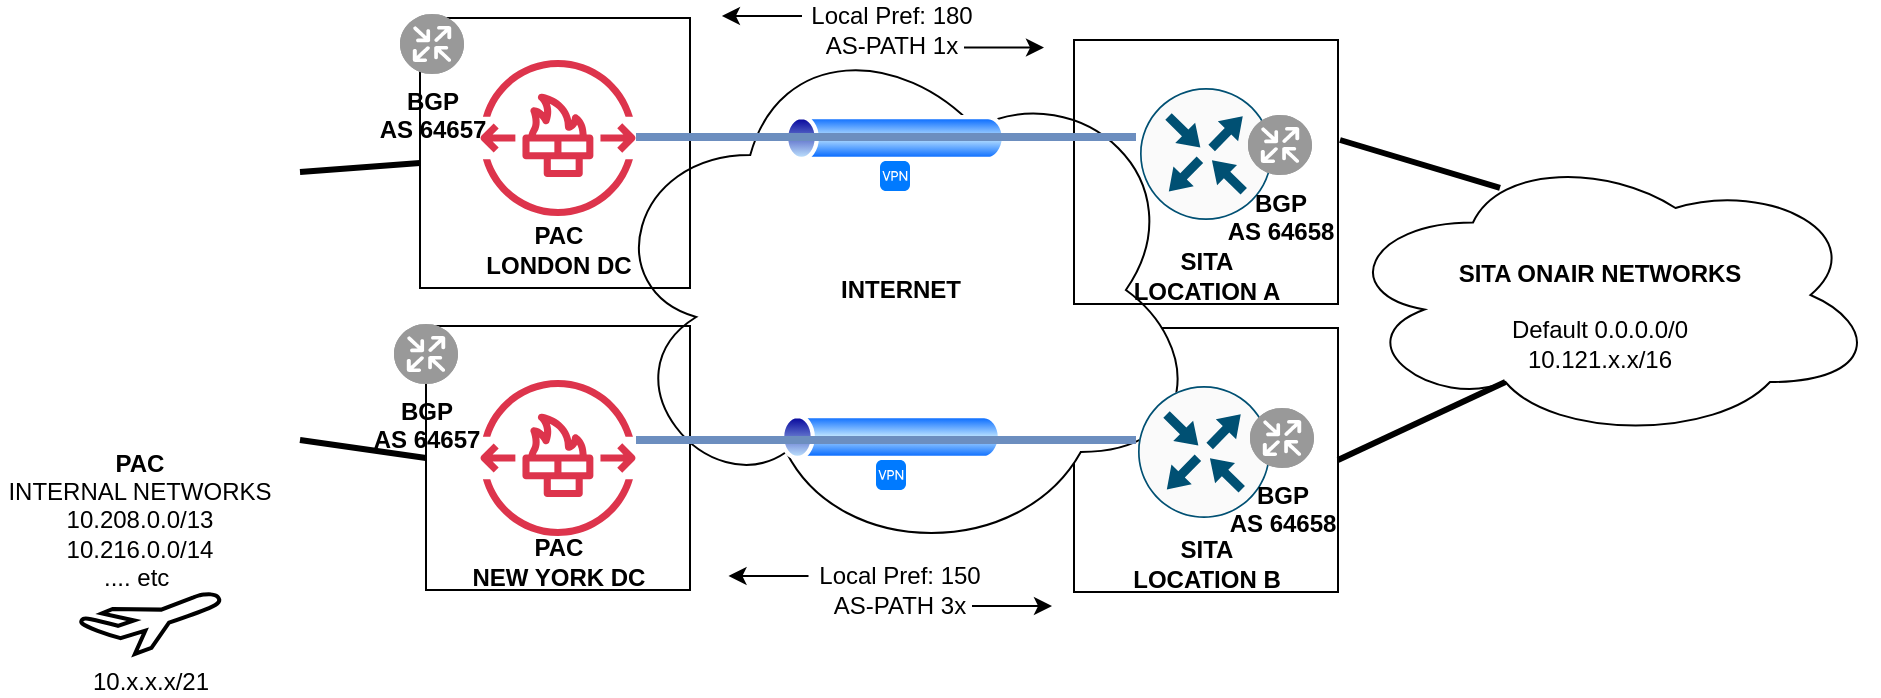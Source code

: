 <mxfile version="24.7.7">
  <diagram name="Page-1" id="wM4_WcVJhTHku1FO88cY">
    <mxGraphModel dx="1102" dy="752" grid="1" gridSize="10" guides="1" tooltips="1" connect="1" arrows="1" fold="1" page="1" pageScale="1" pageWidth="1100" pageHeight="850" math="0" shadow="0">
      <root>
        <mxCell id="0" />
        <mxCell id="1" parent="0" />
        <mxCell id="KBhUbNRlij_uPpNZcL6_-18" value="" style="ellipse;shape=cloud;whiteSpace=wrap;html=1;fillColor=none;" parent="1" vertex="1">
          <mxGeometry x="699" y="255" width="270" height="145" as="geometry" />
        </mxCell>
        <mxCell id="KBhUbNRlij_uPpNZcL6_-1" value="" style="whiteSpace=wrap;html=1;aspect=fixed;fillColor=none;" parent="1" vertex="1">
          <mxGeometry x="567" y="344" width="132" height="132" as="geometry" />
        </mxCell>
        <mxCell id="KBhUbNRlij_uPpNZcL6_-2" value="" style="sketch=0;outlineConnect=0;fontColor=#232F3E;gradientColor=none;fillColor=#DD344C;strokeColor=none;dashed=0;verticalLabelPosition=bottom;verticalAlign=top;align=center;html=1;fontSize=12;fontStyle=0;aspect=fixed;pointerEvents=1;shape=mxgraph.aws4.network_firewall_endpoints;" parent="1" vertex="1">
          <mxGeometry x="270" y="210" width="78" height="78" as="geometry" />
        </mxCell>
        <mxCell id="KBhUbNRlij_uPpNZcL6_-3" value="" style="sketch=0;outlineConnect=0;fontColor=#232F3E;gradientColor=none;fillColor=#DD344C;strokeColor=none;dashed=0;verticalLabelPosition=bottom;verticalAlign=top;align=center;html=1;fontSize=12;fontStyle=0;aspect=fixed;pointerEvents=1;shape=mxgraph.aws4.network_firewall_endpoints;" parent="1" vertex="1">
          <mxGeometry x="270" y="370" width="78" height="78" as="geometry" />
        </mxCell>
        <mxCell id="KBhUbNRlij_uPpNZcL6_-4" value="INTERNET" style="ellipse;shape=cloud;whiteSpace=wrap;html=1;fontStyle=1" parent="1" vertex="1">
          <mxGeometry x="330" y="190" width="300.5" height="270" as="geometry" />
        </mxCell>
        <mxCell id="KBhUbNRlij_uPpNZcL6_-5" value="" style="sketch=0;points=[[0.5,0,0],[1,0.5,0],[0.5,1,0],[0,0.5,0],[0.145,0.145,0],[0.856,0.145,0],[0.855,0.856,0],[0.145,0.855,0]];verticalLabelPosition=bottom;html=1;verticalAlign=top;aspect=fixed;align=center;pointerEvents=1;shape=mxgraph.cisco19.rect;prIcon=router;fillColor=#FAFAFA;strokeColor=#005073;" parent="1" vertex="1">
          <mxGeometry x="600" y="224" width="66" height="66" as="geometry" />
        </mxCell>
        <mxCell id="KBhUbNRlij_uPpNZcL6_-6" value="" style="sketch=0;points=[[0.5,0,0],[1,0.5,0],[0.5,1,0],[0,0.5,0],[0.145,0.145,0],[0.856,0.145,0],[0.855,0.856,0],[0.145,0.855,0]];verticalLabelPosition=bottom;html=1;verticalAlign=top;aspect=fixed;align=center;pointerEvents=1;shape=mxgraph.cisco19.rect;prIcon=router;fillColor=#FAFAFA;strokeColor=#005073;" parent="1" vertex="1">
          <mxGeometry x="599" y="373" width="66" height="66" as="geometry" />
        </mxCell>
        <mxCell id="KBhUbNRlij_uPpNZcL6_-7" value="" style="whiteSpace=wrap;html=1;aspect=fixed;fillColor=none;" parent="1" vertex="1">
          <mxGeometry x="243" y="343" width="132" height="132" as="geometry" />
        </mxCell>
        <mxCell id="KBhUbNRlij_uPpNZcL6_-8" value="" style="whiteSpace=wrap;html=1;aspect=fixed;fillColor=none;" parent="1" vertex="1">
          <mxGeometry x="240" y="189" width="135" height="135" as="geometry" />
        </mxCell>
        <mxCell id="KBhUbNRlij_uPpNZcL6_-9" value="" style="html=1;strokeWidth=1;shadow=0;dashed=0;shape=mxgraph.ios7.misc.vpn;fillColor=#007AFF;strokeColor=none;buttonText=;strokeColor2=#222222;fontColor=#222222;fontSize=8;verticalLabelPosition=bottom;verticalAlign=top;align=center;sketch=0;" parent="1" vertex="1">
          <mxGeometry x="470" y="260.5" width="15" height="15" as="geometry" />
        </mxCell>
        <mxCell id="KBhUbNRlij_uPpNZcL6_-10" value="" style="html=1;strokeWidth=1;shadow=0;dashed=0;shape=mxgraph.ios7.misc.vpn;fillColor=#007AFF;strokeColor=none;buttonText=;strokeColor2=#222222;fontColor=#222222;fontSize=8;verticalLabelPosition=bottom;verticalAlign=top;align=center;sketch=0;" parent="1" vertex="1">
          <mxGeometry x="468" y="410" width="15" height="15" as="geometry" />
        </mxCell>
        <mxCell id="KBhUbNRlij_uPpNZcL6_-12" value="PAC&lt;div&gt;NEW YORK DC&lt;/div&gt;" style="text;html=1;align=center;verticalAlign=middle;whiteSpace=wrap;rounded=0;fontStyle=1" parent="1" vertex="1">
          <mxGeometry x="263.5" y="446" width="91" height="30" as="geometry" />
        </mxCell>
        <mxCell id="KBhUbNRlij_uPpNZcL6_-13" value="PAC&lt;div&gt;LONDON DC&lt;/div&gt;" style="text;html=1;align=center;verticalAlign=middle;whiteSpace=wrap;rounded=0;fontStyle=1" parent="1" vertex="1">
          <mxGeometry x="263.5" y="290" width="91" height="30" as="geometry" />
        </mxCell>
        <mxCell id="KBhUbNRlij_uPpNZcL6_-14" value="" style="whiteSpace=wrap;html=1;aspect=fixed;fillColor=none;" parent="1" vertex="1">
          <mxGeometry x="567" y="200" width="132" height="132" as="geometry" />
        </mxCell>
        <mxCell id="KBhUbNRlij_uPpNZcL6_-15" value="SITA&lt;div&gt;LOCATION A&lt;/div&gt;" style="text;html=1;align=center;verticalAlign=middle;whiteSpace=wrap;rounded=0;fontStyle=1" parent="1" vertex="1">
          <mxGeometry x="587.5" y="303" width="91" height="30" as="geometry" />
        </mxCell>
        <mxCell id="KBhUbNRlij_uPpNZcL6_-16" value="SITA&lt;div&gt;LOCATION B&lt;/div&gt;" style="text;html=1;align=center;verticalAlign=middle;whiteSpace=wrap;rounded=0;fontStyle=1" parent="1" vertex="1">
          <mxGeometry x="587.5" y="447" width="91" height="30" as="geometry" />
        </mxCell>
        <mxCell id="KBhUbNRlij_uPpNZcL6_-17" value="&lt;b&gt;SITA ONAIR NETWORKS&lt;br&gt;&lt;/b&gt;&lt;br&gt;Default 0.0.0.0/0&lt;br&gt;10.121.x.x/16&lt;div&gt;&lt;br/&gt;&lt;/div&gt;" style="text;html=1;align=center;verticalAlign=middle;whiteSpace=wrap;rounded=0;" parent="1" vertex="1">
          <mxGeometry x="730" y="290" width="200" height="110" as="geometry" />
        </mxCell>
        <mxCell id="KBhUbNRlij_uPpNZcL6_-19" value="" style="image;aspect=fixed;perimeter=ellipsePerimeter;html=1;align=center;shadow=0;dashed=0;spacingTop=3;image=img/lib/active_directory/tunnel.svg;" parent="1" vertex="1">
          <mxGeometry x="420" y="237.5" width="115" height="23" as="geometry" />
        </mxCell>
        <mxCell id="KBhUbNRlij_uPpNZcL6_-20" value="" style="image;aspect=fixed;perimeter=ellipsePerimeter;html=1;align=center;shadow=0;dashed=0;spacingTop=3;image=img/lib/active_directory/tunnel.svg;" parent="1" vertex="1">
          <mxGeometry x="418" y="387" width="115" height="23" as="geometry" />
        </mxCell>
        <mxCell id="KBhUbNRlij_uPpNZcL6_-21" value="" style="endArrow=none;html=1;rounded=0;fillColor=#dae8fc;gradientColor=#7ea6e0;strokeColor=#6c8ebf;strokeWidth=4;" parent="1" edge="1">
          <mxGeometry width="50" height="50" relative="1" as="geometry">
            <mxPoint x="348" y="248.5" as="sourcePoint" />
            <mxPoint x="598" y="248.5" as="targetPoint" />
          </mxGeometry>
        </mxCell>
        <mxCell id="KBhUbNRlij_uPpNZcL6_-22" value="" style="endArrow=none;html=1;rounded=0;fillColor=#dae8fc;gradientColor=#7ea6e0;strokeColor=#6c8ebf;strokeWidth=4;" parent="1" edge="1">
          <mxGeometry width="50" height="50" relative="1" as="geometry">
            <mxPoint x="348" y="400" as="sourcePoint" />
            <mxPoint x="598" y="400" as="targetPoint" />
          </mxGeometry>
        </mxCell>
        <mxCell id="KBhUbNRlij_uPpNZcL6_-23" value="" style="endArrow=none;html=1;rounded=0;strokeWidth=3;entryX=0.3;entryY=0.131;entryDx=0;entryDy=0;entryPerimeter=0;" parent="1" target="KBhUbNRlij_uPpNZcL6_-18" edge="1">
          <mxGeometry width="50" height="50" relative="1" as="geometry">
            <mxPoint x="700" y="250" as="sourcePoint" />
            <mxPoint x="750" y="200" as="targetPoint" />
          </mxGeometry>
        </mxCell>
        <mxCell id="KBhUbNRlij_uPpNZcL6_-24" value="" style="endArrow=none;html=1;rounded=0;strokeWidth=3;exitX=1;exitY=0.5;exitDx=0;exitDy=0;entryX=0.31;entryY=0.8;entryDx=0;entryDy=0;entryPerimeter=0;" parent="1" source="KBhUbNRlij_uPpNZcL6_-1" target="KBhUbNRlij_uPpNZcL6_-18" edge="1">
          <mxGeometry width="50" height="50" relative="1" as="geometry">
            <mxPoint x="710" y="260" as="sourcePoint" />
            <mxPoint x="752" y="285" as="targetPoint" />
          </mxGeometry>
        </mxCell>
        <mxCell id="KBhUbNRlij_uPpNZcL6_-25" value="" style="endArrow=none;html=1;rounded=0;strokeWidth=3;exitX=1;exitY=0.107;exitDx=0;exitDy=0;exitPerimeter=0;" parent="1" source="KBhUbNRlij_uPpNZcL6_-11" target="KBhUbNRlij_uPpNZcL6_-8" edge="1">
          <mxGeometry width="50" height="50" relative="1" as="geometry">
            <mxPoint x="720" y="270" as="sourcePoint" />
            <mxPoint x="762" y="295" as="targetPoint" />
          </mxGeometry>
        </mxCell>
        <mxCell id="KBhUbNRlij_uPpNZcL6_-26" value="" style="endArrow=none;html=1;rounded=0;strokeWidth=3;entryX=0;entryY=0.5;entryDx=0;entryDy=0;exitX=1;exitY=1;exitDx=0;exitDy=0;" parent="1" source="KBhUbNRlij_uPpNZcL6_-11" target="KBhUbNRlij_uPpNZcL6_-7" edge="1">
          <mxGeometry width="50" height="50" relative="1" as="geometry">
            <mxPoint x="190" y="276" as="sourcePoint" />
            <mxPoint x="253" y="271" as="targetPoint" />
          </mxGeometry>
        </mxCell>
        <mxCell id="KBhUbNRlij_uPpNZcL6_-27" value="&lt;b&gt;PAC&lt;/b&gt;&lt;br&gt;INTERNAL NETWORKS&lt;div&gt;&lt;span style=&quot;background-color: initial;&quot;&gt;10.208.0.0/13&lt;/span&gt;&lt;br&gt;&lt;/div&gt;&lt;div&gt;&lt;span style=&quot;background-color: initial;&quot;&gt;10.216.0.0/14&lt;/span&gt;&lt;/div&gt;&lt;div&gt;.... etc&amp;nbsp;&lt;/div&gt;" style="text;html=1;align=center;verticalAlign=middle;whiteSpace=wrap;rounded=0;" parent="1" vertex="1">
          <mxGeometry x="30" y="400" width="140" height="80" as="geometry" />
        </mxCell>
        <mxCell id="KBhUbNRlij_uPpNZcL6_-28" value="&lt;b&gt;BGP&lt;br&gt;AS 64657&lt;/b&gt;" style="fillColor=#999999;verticalLabelPosition=bottom;sketch=0;html=1;strokeColor=#ffffff;verticalAlign=top;align=center;points=[[0.145,0.145,0],[0.5,0,0],[0.855,0.145,0],[1,0.5,0],[0.855,0.855,0],[0.5,1,0],[0.145,0.855,0],[0,0.5,0]];pointerEvents=1;shape=mxgraph.cisco_safe.compositeIcon;bgIcon=ellipse;resIcon=mxgraph.cisco_safe.capability.routing;" parent="1" vertex="1">
          <mxGeometry x="230" y="187" width="32" height="30" as="geometry" />
        </mxCell>
        <mxCell id="KBhUbNRlij_uPpNZcL6_-29" value="&lt;b&gt;BGP&lt;br&gt;AS 64657&lt;/b&gt;" style="fillColor=#999999;verticalLabelPosition=bottom;sketch=0;html=1;strokeColor=#ffffff;verticalAlign=top;align=center;points=[[0.145,0.145,0],[0.5,0,0],[0.855,0.145,0],[1,0.5,0],[0.855,0.855,0],[0.5,1,0],[0.145,0.855,0],[0,0.5,0]];pointerEvents=1;shape=mxgraph.cisco_safe.compositeIcon;bgIcon=ellipse;resIcon=mxgraph.cisco_safe.capability.routing;" parent="1" vertex="1">
          <mxGeometry x="227" y="342" width="32" height="30" as="geometry" />
        </mxCell>
        <mxCell id="KBhUbNRlij_uPpNZcL6_-30" value="&lt;b&gt;BGP&lt;br&gt;AS 64658&lt;/b&gt;" style="fillColor=#999999;verticalLabelPosition=bottom;sketch=0;html=1;strokeColor=#ffffff;verticalAlign=top;align=center;points=[[0.145,0.145,0],[0.5,0,0],[0.855,0.145,0],[1,0.5,0],[0.855,0.855,0],[0.5,1,0],[0.145,0.855,0],[0,0.5,0]];pointerEvents=1;shape=mxgraph.cisco_safe.compositeIcon;bgIcon=ellipse;resIcon=mxgraph.cisco_safe.capability.routing;" parent="1" vertex="1">
          <mxGeometry x="654" y="237.5" width="32" height="30" as="geometry" />
        </mxCell>
        <mxCell id="KBhUbNRlij_uPpNZcL6_-31" value="&lt;b&gt;BGP&lt;br&gt;AS 64658&lt;/b&gt;" style="fillColor=#999999;verticalLabelPosition=bottom;sketch=0;html=1;strokeColor=#ffffff;verticalAlign=top;align=center;points=[[0.145,0.145,0],[0.5,0,0],[0.855,0.145,0],[1,0.5,0],[0.855,0.855,0],[0.5,1,0],[0.145,0.855,0],[0,0.5,0]];pointerEvents=1;shape=mxgraph.cisco_safe.compositeIcon;bgIcon=ellipse;resIcon=mxgraph.cisco_safe.capability.routing;" parent="1" vertex="1">
          <mxGeometry x="655" y="384" width="32" height="30" as="geometry" />
        </mxCell>
        <mxCell id="KBhUbNRlij_uPpNZcL6_-32" value="Local Pref: 150&lt;div&gt;AS-PATH 3x&lt;br&gt;&lt;/div&gt;" style="text;html=1;align=center;verticalAlign=middle;whiteSpace=wrap;rounded=0;" parent="1" vertex="1">
          <mxGeometry x="389.25" y="460" width="182" height="30" as="geometry" />
        </mxCell>
        <mxCell id="KBhUbNRlij_uPpNZcL6_-33" value="Local Pref: 180&lt;div&gt;AS-PATH 1x&lt;br&gt;&lt;/div&gt;" style="text;html=1;align=center;verticalAlign=middle;whiteSpace=wrap;rounded=0;" parent="1" vertex="1">
          <mxGeometry x="384.5" y="180" width="182" height="30" as="geometry" />
        </mxCell>
        <mxCell id="KBhUbNRlij_uPpNZcL6_-34" value="" style="endArrow=classic;html=1;rounded=0;entryX=0.03;entryY=0.333;entryDx=0;entryDy=0;entryPerimeter=0;" parent="1" edge="1">
          <mxGeometry width="50" height="50" relative="1" as="geometry">
            <mxPoint x="431" y="188" as="sourcePoint" />
            <mxPoint x="390.96" y="187.99" as="targetPoint" />
          </mxGeometry>
        </mxCell>
        <mxCell id="KBhUbNRlij_uPpNZcL6_-35" value="" style="endArrow=classic;html=1;rounded=0;entryX=0.03;entryY=0.333;entryDx=0;entryDy=0;entryPerimeter=0;" parent="1" edge="1">
          <mxGeometry width="50" height="50" relative="1" as="geometry">
            <mxPoint x="512" y="203.8" as="sourcePoint" />
            <mxPoint x="552" y="203.8" as="targetPoint" />
          </mxGeometry>
        </mxCell>
        <mxCell id="KBhUbNRlij_uPpNZcL6_-36" value="" style="endArrow=classic;html=1;rounded=0;entryX=0.03;entryY=0.333;entryDx=0;entryDy=0;entryPerimeter=0;" parent="1" edge="1">
          <mxGeometry width="50" height="50" relative="1" as="geometry">
            <mxPoint x="516" y="483" as="sourcePoint" />
            <mxPoint x="556" y="483" as="targetPoint" />
          </mxGeometry>
        </mxCell>
        <mxCell id="KBhUbNRlij_uPpNZcL6_-37" value="" style="endArrow=classic;html=1;rounded=0;entryX=0.03;entryY=0.333;entryDx=0;entryDy=0;entryPerimeter=0;" parent="1" edge="1">
          <mxGeometry width="50" height="50" relative="1" as="geometry">
            <mxPoint x="434.25" y="468" as="sourcePoint" />
            <mxPoint x="394.25" y="468" as="targetPoint" />
          </mxGeometry>
        </mxCell>
        <mxCell id="KBhUbNRlij_uPpNZcL6_-11" value="" style="shape=image;verticalLabelPosition=bottom;labelBackgroundColor=default;verticalAlign=top;aspect=fixed;imageAspect=0;image=https://cdn-icons-png.flaticon.com/512/1935/1935029.png;" parent="1" vertex="1">
          <mxGeometry x="30" y="250" width="150" height="150" as="geometry" />
        </mxCell>
        <mxCell id="-4Sqmfq4-ZQDsCpny3Mt-1" value="10.x.x.x/21" style="verticalLabelPosition=bottom;html=1;verticalAlign=top;strokeWidth=2;shape=mxgraph.lean_mapping.airplane_7;" vertex="1" parent="1">
          <mxGeometry x="70" y="477" width="70" height="30" as="geometry" />
        </mxCell>
      </root>
    </mxGraphModel>
  </diagram>
</mxfile>
